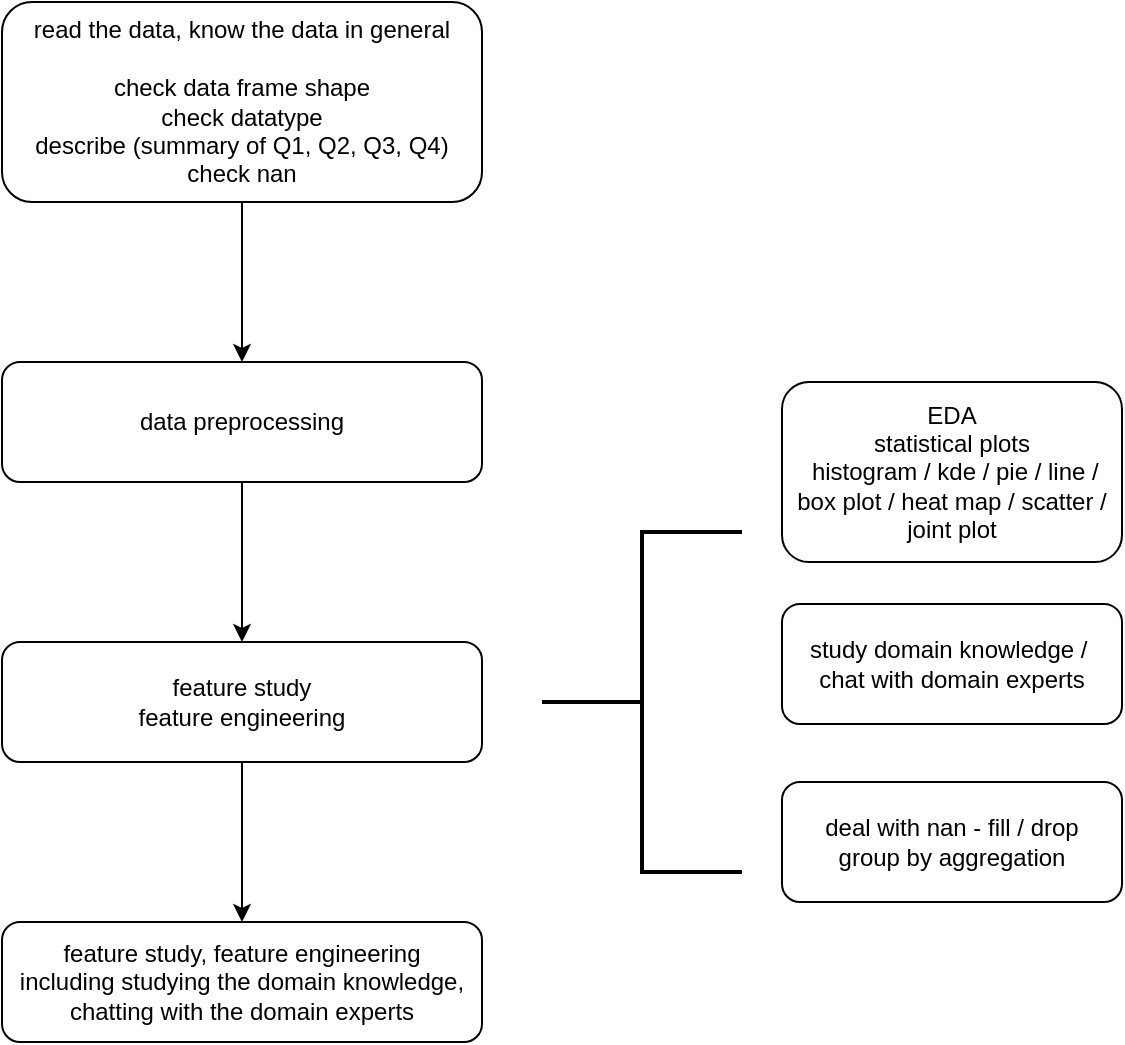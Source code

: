 <mxGraphModel dx="555" dy="581" grid="1" gridSize="10" guides="1" tooltips="1" connect="1" arrows="1" fold="1" page="1" pageScale="1" pageWidth="827" pageHeight="1169" background="#ffffff"><root><mxCell id="0"/><mxCell id="1" parent="0"/><mxCell id="4" value="" style="edgeStyle=orthogonalEdgeStyle;rounded=0;html=1;jettySize=auto;orthogonalLoop=1;" parent="1" source="2" target="3" edge="1"><mxGeometry relative="1" as="geometry"/></mxCell><mxCell id="2" value="read the data, know the data in general&lt;div&gt;&lt;br&gt;&lt;/div&gt;&lt;div&gt;check data frame shape&lt;/div&gt;&lt;div&gt;check datatype&lt;/div&gt;&lt;div&gt;describe (summary of Q1, Q2, Q3, Q4)&lt;/div&gt;&lt;div&gt;check nan&lt;/div&gt;" style="rounded=1;whiteSpace=wrap;html=1;" parent="1" vertex="1"><mxGeometry x="90" y="90" width="240" height="100" as="geometry"/></mxCell><mxCell id="6" value="" style="edgeStyle=orthogonalEdgeStyle;rounded=0;html=1;jettySize=auto;orthogonalLoop=1;" parent="1" source="3" target="5" edge="1"><mxGeometry relative="1" as="geometry"/></mxCell><mxCell id="3" value="data preprocessing" style="rounded=1;whiteSpace=wrap;html=1;" parent="1" vertex="1"><mxGeometry x="90" y="270" width="240" height="60" as="geometry"/></mxCell><mxCell id="12" value="" style="edgeStyle=orthogonalEdgeStyle;rounded=0;html=1;jettySize=auto;orthogonalLoop=1;" edge="1" parent="1" source="5" target="11"><mxGeometry relative="1" as="geometry"/></mxCell><mxCell id="5" value="feature study&lt;div&gt;feature engineering&lt;/div&gt;" style="rounded=1;whiteSpace=wrap;html=1;" parent="1" vertex="1"><mxGeometry x="90" y="410" width="240" height="60" as="geometry"/></mxCell><mxCell id="11" value="feature study, feature engineering&lt;div&gt;including studying the domain knowledge, chatting with the domain experts&lt;/div&gt;" style="rounded=1;whiteSpace=wrap;html=1;" vertex="1" parent="1"><mxGeometry x="90" y="550" width="240" height="60" as="geometry"/></mxCell><mxCell id="7" value="" style="shape=mxgraph.flowchart.annotation_2;whiteSpace=wrap;html=1;fillColor=#ffffff;strokeColor=#000000;strokeWidth=2" vertex="1" parent="1"><mxGeometry x="360" y="355" width="100" height="170" as="geometry"/></mxCell><mxCell id="8" value="EDA&lt;div&gt;statistical plots&lt;br&gt;&lt;div&gt;&lt;span style=&quot;letter-spacing: 0px&quot;&gt;&amp;nbsp;histogram / kde / pie / line / box plot / heat map / scatter / joint plot&lt;/span&gt;&lt;/div&gt;&lt;/div&gt;" style="rounded=1;whiteSpace=wrap;html=1;" vertex="1" parent="1"><mxGeometry x="480" y="280" width="170" height="90" as="geometry"/></mxCell><mxCell id="9" value="study domain knowledge /&amp;nbsp;&lt;div&gt;chat with domain experts&lt;/div&gt;" style="rounded=1;whiteSpace=wrap;html=1;" vertex="1" parent="1"><mxGeometry x="480" y="391" width="170" height="60" as="geometry"/></mxCell><mxCell id="16" value="deal with nan - fill / drop&lt;div&gt;group by aggregation&lt;/div&gt;" style="rounded=1;whiteSpace=wrap;html=1;" vertex="1" parent="1"><mxGeometry x="480" y="480" width="170" height="60" as="geometry"/></mxCell></root></mxGraphModel>